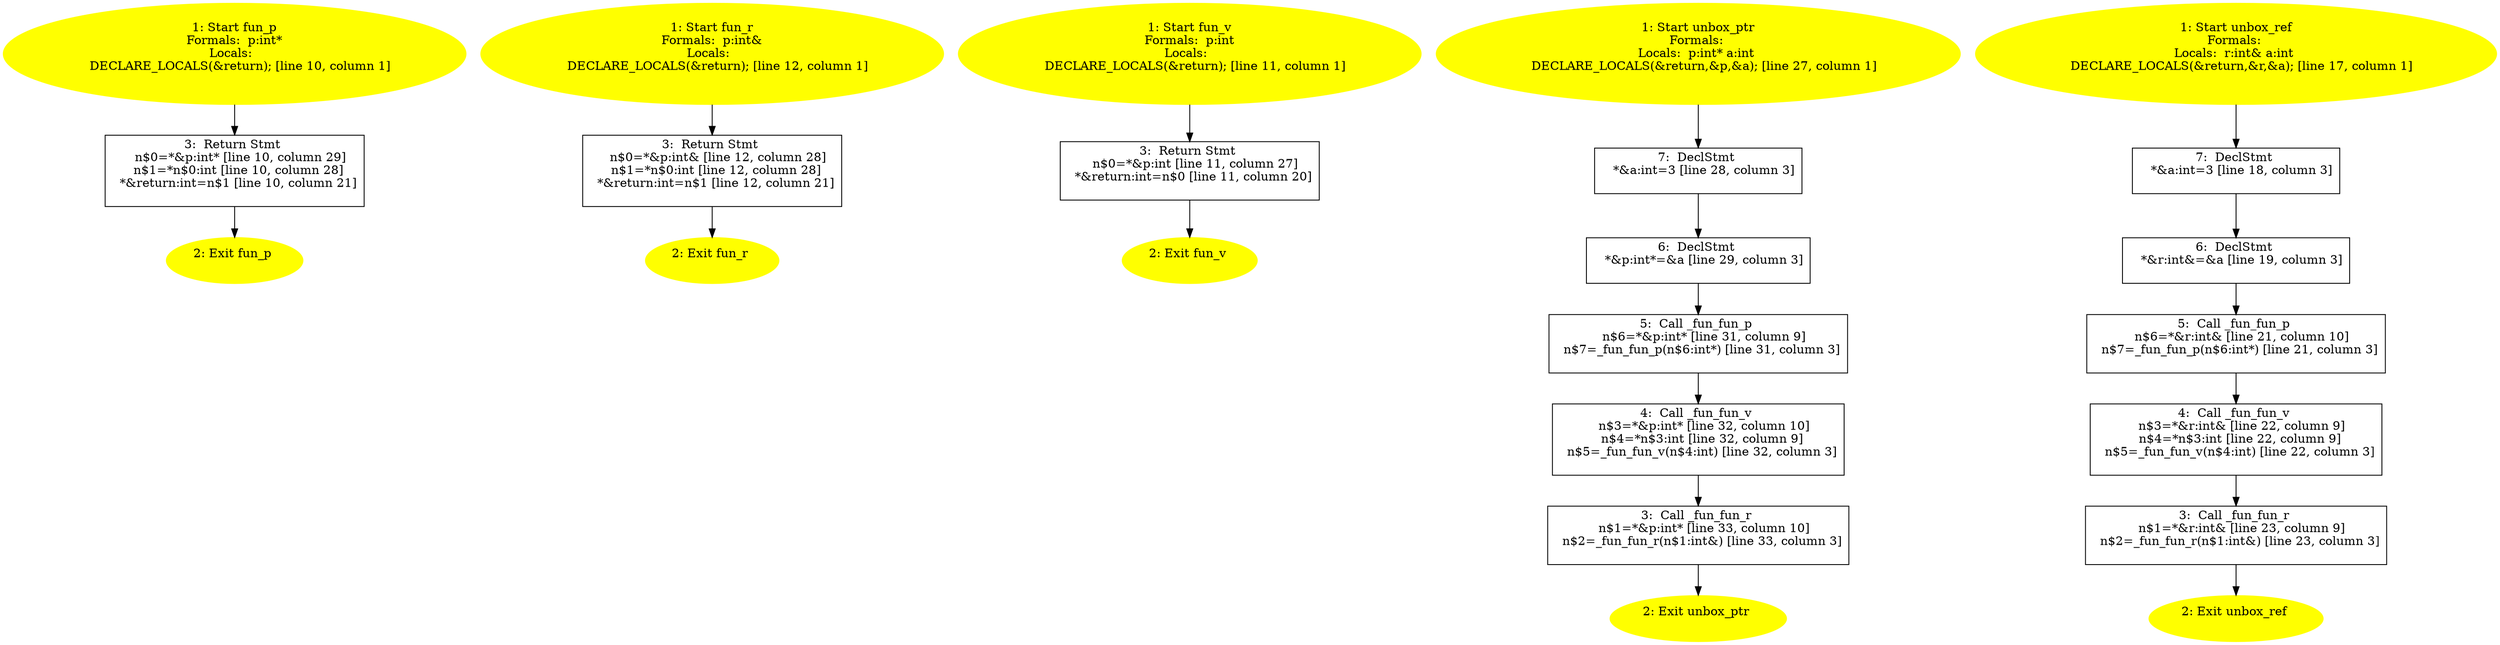 /* @generated */
digraph cfg {
"fun_p#7468829763884786220.ff1d58f26970dcc8ee3c2a153c5a5b85_1" [label="1: Start fun_p\nFormals:  p:int*\nLocals:  \n   DECLARE_LOCALS(&return); [line 10, column 1]\n " color=yellow style=filled]
	

	 "fun_p#7468829763884786220.ff1d58f26970dcc8ee3c2a153c5a5b85_1" -> "fun_p#7468829763884786220.ff1d58f26970dcc8ee3c2a153c5a5b85_3" ;
"fun_p#7468829763884786220.ff1d58f26970dcc8ee3c2a153c5a5b85_2" [label="2: Exit fun_p \n  " color=yellow style=filled]
	

"fun_p#7468829763884786220.ff1d58f26970dcc8ee3c2a153c5a5b85_3" [label="3:  Return Stmt \n   n$0=*&p:int* [line 10, column 29]\n  n$1=*n$0:int [line 10, column 28]\n  *&return:int=n$1 [line 10, column 21]\n " shape="box"]
	

	 "fun_p#7468829763884786220.ff1d58f26970dcc8ee3c2a153c5a5b85_3" -> "fun_p#7468829763884786220.ff1d58f26970dcc8ee3c2a153c5a5b85_2" ;
"fun_r#8688550998084520100.a539308a01e8443f65be5d44c29a73f6_1" [label="1: Start fun_r\nFormals:  p:int&\nLocals:  \n   DECLARE_LOCALS(&return); [line 12, column 1]\n " color=yellow style=filled]
	

	 "fun_r#8688550998084520100.a539308a01e8443f65be5d44c29a73f6_1" -> "fun_r#8688550998084520100.a539308a01e8443f65be5d44c29a73f6_3" ;
"fun_r#8688550998084520100.a539308a01e8443f65be5d44c29a73f6_2" [label="2: Exit fun_r \n  " color=yellow style=filled]
	

"fun_r#8688550998084520100.a539308a01e8443f65be5d44c29a73f6_3" [label="3:  Return Stmt \n   n$0=*&p:int& [line 12, column 28]\n  n$1=*n$0:int [line 12, column 28]\n  *&return:int=n$1 [line 12, column 21]\n " shape="box"]
	

	 "fun_r#8688550998084520100.a539308a01e8443f65be5d44c29a73f6_3" -> "fun_r#8688550998084520100.a539308a01e8443f65be5d44c29a73f6_2" ;
"fun_v#125358748374922080.2b082c989a86eb6a918b15eb596c685a_1" [label="1: Start fun_v\nFormals:  p:int\nLocals:  \n   DECLARE_LOCALS(&return); [line 11, column 1]\n " color=yellow style=filled]
	

	 "fun_v#125358748374922080.2b082c989a86eb6a918b15eb596c685a_1" -> "fun_v#125358748374922080.2b082c989a86eb6a918b15eb596c685a_3" ;
"fun_v#125358748374922080.2b082c989a86eb6a918b15eb596c685a_2" [label="2: Exit fun_v \n  " color=yellow style=filled]
	

"fun_v#125358748374922080.2b082c989a86eb6a918b15eb596c685a_3" [label="3:  Return Stmt \n   n$0=*&p:int [line 11, column 27]\n  *&return:int=n$0 [line 11, column 20]\n " shape="box"]
	

	 "fun_v#125358748374922080.2b082c989a86eb6a918b15eb596c685a_3" -> "fun_v#125358748374922080.2b082c989a86eb6a918b15eb596c685a_2" ;
"unbox_ptr#3550280956167916174.75d50cc2e2dfffd1cc23613b01fc878b_1" [label="1: Start unbox_ptr\nFormals: \nLocals:  p:int* a:int \n   DECLARE_LOCALS(&return,&p,&a); [line 27, column 1]\n " color=yellow style=filled]
	

	 "unbox_ptr#3550280956167916174.75d50cc2e2dfffd1cc23613b01fc878b_1" -> "unbox_ptr#3550280956167916174.75d50cc2e2dfffd1cc23613b01fc878b_7" ;
"unbox_ptr#3550280956167916174.75d50cc2e2dfffd1cc23613b01fc878b_2" [label="2: Exit unbox_ptr \n  " color=yellow style=filled]
	

"unbox_ptr#3550280956167916174.75d50cc2e2dfffd1cc23613b01fc878b_3" [label="3:  Call _fun_fun_r \n   n$1=*&p:int* [line 33, column 10]\n  n$2=_fun_fun_r(n$1:int&) [line 33, column 3]\n " shape="box"]
	

	 "unbox_ptr#3550280956167916174.75d50cc2e2dfffd1cc23613b01fc878b_3" -> "unbox_ptr#3550280956167916174.75d50cc2e2dfffd1cc23613b01fc878b_2" ;
"unbox_ptr#3550280956167916174.75d50cc2e2dfffd1cc23613b01fc878b_4" [label="4:  Call _fun_fun_v \n   n$3=*&p:int* [line 32, column 10]\n  n$4=*n$3:int [line 32, column 9]\n  n$5=_fun_fun_v(n$4:int) [line 32, column 3]\n " shape="box"]
	

	 "unbox_ptr#3550280956167916174.75d50cc2e2dfffd1cc23613b01fc878b_4" -> "unbox_ptr#3550280956167916174.75d50cc2e2dfffd1cc23613b01fc878b_3" ;
"unbox_ptr#3550280956167916174.75d50cc2e2dfffd1cc23613b01fc878b_5" [label="5:  Call _fun_fun_p \n   n$6=*&p:int* [line 31, column 9]\n  n$7=_fun_fun_p(n$6:int*) [line 31, column 3]\n " shape="box"]
	

	 "unbox_ptr#3550280956167916174.75d50cc2e2dfffd1cc23613b01fc878b_5" -> "unbox_ptr#3550280956167916174.75d50cc2e2dfffd1cc23613b01fc878b_4" ;
"unbox_ptr#3550280956167916174.75d50cc2e2dfffd1cc23613b01fc878b_6" [label="6:  DeclStmt \n   *&p:int*=&a [line 29, column 3]\n " shape="box"]
	

	 "unbox_ptr#3550280956167916174.75d50cc2e2dfffd1cc23613b01fc878b_6" -> "unbox_ptr#3550280956167916174.75d50cc2e2dfffd1cc23613b01fc878b_5" ;
"unbox_ptr#3550280956167916174.75d50cc2e2dfffd1cc23613b01fc878b_7" [label="7:  DeclStmt \n   *&a:int=3 [line 28, column 3]\n " shape="box"]
	

	 "unbox_ptr#3550280956167916174.75d50cc2e2dfffd1cc23613b01fc878b_7" -> "unbox_ptr#3550280956167916174.75d50cc2e2dfffd1cc23613b01fc878b_6" ;
"unbox_ref#9977470601320200599.91094dce9e5b43dc4c89abcbc69b2c70_1" [label="1: Start unbox_ref\nFormals: \nLocals:  r:int& a:int \n   DECLARE_LOCALS(&return,&r,&a); [line 17, column 1]\n " color=yellow style=filled]
	

	 "unbox_ref#9977470601320200599.91094dce9e5b43dc4c89abcbc69b2c70_1" -> "unbox_ref#9977470601320200599.91094dce9e5b43dc4c89abcbc69b2c70_7" ;
"unbox_ref#9977470601320200599.91094dce9e5b43dc4c89abcbc69b2c70_2" [label="2: Exit unbox_ref \n  " color=yellow style=filled]
	

"unbox_ref#9977470601320200599.91094dce9e5b43dc4c89abcbc69b2c70_3" [label="3:  Call _fun_fun_r \n   n$1=*&r:int& [line 23, column 9]\n  n$2=_fun_fun_r(n$1:int&) [line 23, column 3]\n " shape="box"]
	

	 "unbox_ref#9977470601320200599.91094dce9e5b43dc4c89abcbc69b2c70_3" -> "unbox_ref#9977470601320200599.91094dce9e5b43dc4c89abcbc69b2c70_2" ;
"unbox_ref#9977470601320200599.91094dce9e5b43dc4c89abcbc69b2c70_4" [label="4:  Call _fun_fun_v \n   n$3=*&r:int& [line 22, column 9]\n  n$4=*n$3:int [line 22, column 9]\n  n$5=_fun_fun_v(n$4:int) [line 22, column 3]\n " shape="box"]
	

	 "unbox_ref#9977470601320200599.91094dce9e5b43dc4c89abcbc69b2c70_4" -> "unbox_ref#9977470601320200599.91094dce9e5b43dc4c89abcbc69b2c70_3" ;
"unbox_ref#9977470601320200599.91094dce9e5b43dc4c89abcbc69b2c70_5" [label="5:  Call _fun_fun_p \n   n$6=*&r:int& [line 21, column 10]\n  n$7=_fun_fun_p(n$6:int*) [line 21, column 3]\n " shape="box"]
	

	 "unbox_ref#9977470601320200599.91094dce9e5b43dc4c89abcbc69b2c70_5" -> "unbox_ref#9977470601320200599.91094dce9e5b43dc4c89abcbc69b2c70_4" ;
"unbox_ref#9977470601320200599.91094dce9e5b43dc4c89abcbc69b2c70_6" [label="6:  DeclStmt \n   *&r:int&=&a [line 19, column 3]\n " shape="box"]
	

	 "unbox_ref#9977470601320200599.91094dce9e5b43dc4c89abcbc69b2c70_6" -> "unbox_ref#9977470601320200599.91094dce9e5b43dc4c89abcbc69b2c70_5" ;
"unbox_ref#9977470601320200599.91094dce9e5b43dc4c89abcbc69b2c70_7" [label="7:  DeclStmt \n   *&a:int=3 [line 18, column 3]\n " shape="box"]
	

	 "unbox_ref#9977470601320200599.91094dce9e5b43dc4c89abcbc69b2c70_7" -> "unbox_ref#9977470601320200599.91094dce9e5b43dc4c89abcbc69b2c70_6" ;
}

